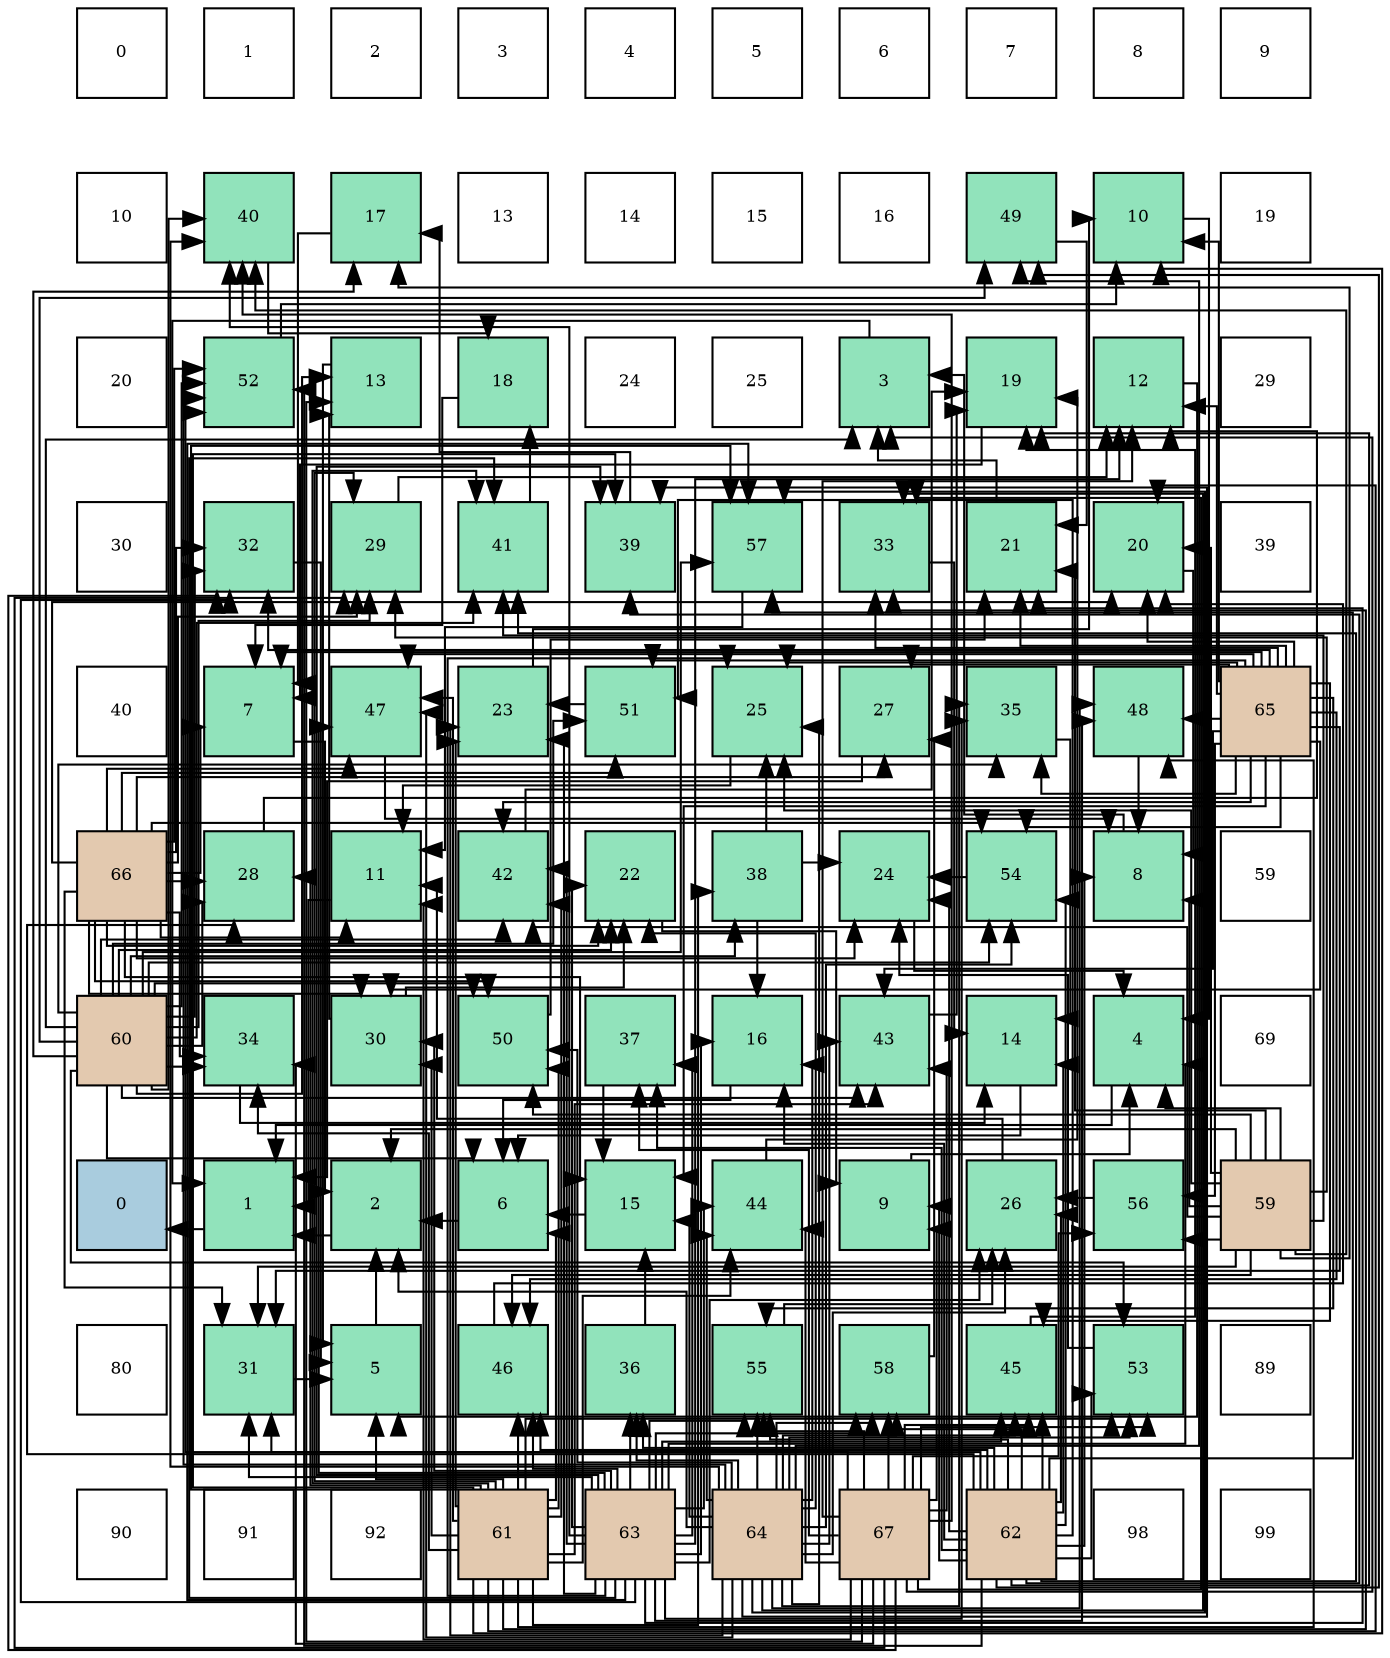 digraph layout{
 rankdir=TB;
 splines=ortho;
 node [style=filled shape=square fixedsize=true width=0.6];
0[label="0", fontsize=8, fillcolor="#ffffff"];
1[label="1", fontsize=8, fillcolor="#ffffff"];
2[label="2", fontsize=8, fillcolor="#ffffff"];
3[label="3", fontsize=8, fillcolor="#ffffff"];
4[label="4", fontsize=8, fillcolor="#ffffff"];
5[label="5", fontsize=8, fillcolor="#ffffff"];
6[label="6", fontsize=8, fillcolor="#ffffff"];
7[label="7", fontsize=8, fillcolor="#ffffff"];
8[label="8", fontsize=8, fillcolor="#ffffff"];
9[label="9", fontsize=8, fillcolor="#ffffff"];
10[label="10", fontsize=8, fillcolor="#ffffff"];
11[label="40", fontsize=8, fillcolor="#91e3bb"];
12[label="17", fontsize=8, fillcolor="#91e3bb"];
13[label="13", fontsize=8, fillcolor="#ffffff"];
14[label="14", fontsize=8, fillcolor="#ffffff"];
15[label="15", fontsize=8, fillcolor="#ffffff"];
16[label="16", fontsize=8, fillcolor="#ffffff"];
17[label="49", fontsize=8, fillcolor="#91e3bb"];
18[label="10", fontsize=8, fillcolor="#91e3bb"];
19[label="19", fontsize=8, fillcolor="#ffffff"];
20[label="20", fontsize=8, fillcolor="#ffffff"];
21[label="52", fontsize=8, fillcolor="#91e3bb"];
22[label="13", fontsize=8, fillcolor="#91e3bb"];
23[label="18", fontsize=8, fillcolor="#91e3bb"];
24[label="24", fontsize=8, fillcolor="#ffffff"];
25[label="25", fontsize=8, fillcolor="#ffffff"];
26[label="3", fontsize=8, fillcolor="#91e3bb"];
27[label="19", fontsize=8, fillcolor="#91e3bb"];
28[label="12", fontsize=8, fillcolor="#91e3bb"];
29[label="29", fontsize=8, fillcolor="#ffffff"];
30[label="30", fontsize=8, fillcolor="#ffffff"];
31[label="32", fontsize=8, fillcolor="#91e3bb"];
32[label="29", fontsize=8, fillcolor="#91e3bb"];
33[label="41", fontsize=8, fillcolor="#91e3bb"];
34[label="39", fontsize=8, fillcolor="#91e3bb"];
35[label="57", fontsize=8, fillcolor="#91e3bb"];
36[label="33", fontsize=8, fillcolor="#91e3bb"];
37[label="21", fontsize=8, fillcolor="#91e3bb"];
38[label="20", fontsize=8, fillcolor="#91e3bb"];
39[label="39", fontsize=8, fillcolor="#ffffff"];
40[label="40", fontsize=8, fillcolor="#ffffff"];
41[label="7", fontsize=8, fillcolor="#91e3bb"];
42[label="47", fontsize=8, fillcolor="#91e3bb"];
43[label="23", fontsize=8, fillcolor="#91e3bb"];
44[label="51", fontsize=8, fillcolor="#91e3bb"];
45[label="25", fontsize=8, fillcolor="#91e3bb"];
46[label="27", fontsize=8, fillcolor="#91e3bb"];
47[label="35", fontsize=8, fillcolor="#91e3bb"];
48[label="48", fontsize=8, fillcolor="#91e3bb"];
49[label="65", fontsize=8, fillcolor="#e3c9af"];
50[label="66", fontsize=8, fillcolor="#e3c9af"];
51[label="28", fontsize=8, fillcolor="#91e3bb"];
52[label="11", fontsize=8, fillcolor="#91e3bb"];
53[label="42", fontsize=8, fillcolor="#91e3bb"];
54[label="22", fontsize=8, fillcolor="#91e3bb"];
55[label="38", fontsize=8, fillcolor="#91e3bb"];
56[label="24", fontsize=8, fillcolor="#91e3bb"];
57[label="54", fontsize=8, fillcolor="#91e3bb"];
58[label="8", fontsize=8, fillcolor="#91e3bb"];
59[label="59", fontsize=8, fillcolor="#ffffff"];
60[label="60", fontsize=8, fillcolor="#e3c9af"];
61[label="34", fontsize=8, fillcolor="#91e3bb"];
62[label="30", fontsize=8, fillcolor="#91e3bb"];
63[label="50", fontsize=8, fillcolor="#91e3bb"];
64[label="37", fontsize=8, fillcolor="#91e3bb"];
65[label="16", fontsize=8, fillcolor="#91e3bb"];
66[label="43", fontsize=8, fillcolor="#91e3bb"];
67[label="14", fontsize=8, fillcolor="#91e3bb"];
68[label="4", fontsize=8, fillcolor="#91e3bb"];
69[label="69", fontsize=8, fillcolor="#ffffff"];
70[label="0", fontsize=8, fillcolor="#a9ccde"];
71[label="1", fontsize=8, fillcolor="#91e3bb"];
72[label="2", fontsize=8, fillcolor="#91e3bb"];
73[label="6", fontsize=8, fillcolor="#91e3bb"];
74[label="15", fontsize=8, fillcolor="#91e3bb"];
75[label="44", fontsize=8, fillcolor="#91e3bb"];
76[label="9", fontsize=8, fillcolor="#91e3bb"];
77[label="26", fontsize=8, fillcolor="#91e3bb"];
78[label="56", fontsize=8, fillcolor="#91e3bb"];
79[label="59", fontsize=8, fillcolor="#e3c9af"];
80[label="80", fontsize=8, fillcolor="#ffffff"];
81[label="31", fontsize=8, fillcolor="#91e3bb"];
82[label="5", fontsize=8, fillcolor="#91e3bb"];
83[label="46", fontsize=8, fillcolor="#91e3bb"];
84[label="36", fontsize=8, fillcolor="#91e3bb"];
85[label="55", fontsize=8, fillcolor="#91e3bb"];
86[label="58", fontsize=8, fillcolor="#91e3bb"];
87[label="45", fontsize=8, fillcolor="#91e3bb"];
88[label="53", fontsize=8, fillcolor="#91e3bb"];
89[label="89", fontsize=8, fillcolor="#ffffff"];
90[label="90", fontsize=8, fillcolor="#ffffff"];
91[label="91", fontsize=8, fillcolor="#ffffff"];
92[label="92", fontsize=8, fillcolor="#ffffff"];
93[label="61", fontsize=8, fillcolor="#e3c9af"];
94[label="63", fontsize=8, fillcolor="#e3c9af"];
95[label="64", fontsize=8, fillcolor="#e3c9af"];
96[label="67", fontsize=8, fillcolor="#e3c9af"];
97[label="62", fontsize=8, fillcolor="#e3c9af"];
98[label="98", fontsize=8, fillcolor="#ffffff"];
99[label="99", fontsize=8, fillcolor="#ffffff"];
edge [constraint=false, style=vis];71 -> 70;
72 -> 71;
26 -> 71;
68 -> 71;
82 -> 72;
73 -> 72;
41 -> 72;
58 -> 26;
76 -> 68;
18 -> 68;
52 -> 71;
28 -> 82;
22 -> 82;
67 -> 73;
74 -> 73;
65 -> 73;
12 -> 41;
23 -> 41;
27 -> 41;
38 -> 58;
37 -> 26;
54 -> 76;
43 -> 18;
56 -> 68;
45 -> 52;
77 -> 52;
46 -> 71;
51 -> 28;
32 -> 28;
62 -> 22;
62 -> 54;
81 -> 82;
31 -> 82;
36 -> 67;
61 -> 67;
47 -> 67;
84 -> 74;
64 -> 74;
55 -> 65;
55 -> 56;
55 -> 45;
34 -> 12;
11 -> 23;
33 -> 23;
53 -> 27;
66 -> 27;
75 -> 27;
87 -> 27;
83 -> 38;
42 -> 58;
48 -> 58;
17 -> 37;
63 -> 37;
44 -> 43;
21 -> 18;
88 -> 56;
57 -> 56;
85 -> 77;
78 -> 77;
35 -> 52;
86 -> 46;
79 -> 72;
79 -> 68;
79 -> 58;
79 -> 12;
79 -> 38;
79 -> 37;
79 -> 45;
79 -> 32;
79 -> 81;
79 -> 11;
79 -> 33;
79 -> 53;
79 -> 83;
79 -> 63;
79 -> 78;
60 -> 26;
60 -> 73;
60 -> 22;
60 -> 12;
60 -> 54;
60 -> 51;
60 -> 32;
60 -> 31;
60 -> 61;
60 -> 47;
60 -> 55;
60 -> 11;
60 -> 33;
60 -> 53;
60 -> 66;
60 -> 17;
60 -> 63;
60 -> 44;
60 -> 21;
60 -> 88;
60 -> 57;
60 -> 35;
93 -> 82;
93 -> 73;
93 -> 18;
93 -> 38;
93 -> 43;
93 -> 51;
93 -> 32;
93 -> 62;
93 -> 36;
93 -> 61;
93 -> 55;
93 -> 34;
93 -> 33;
93 -> 53;
93 -> 66;
93 -> 75;
93 -> 83;
93 -> 42;
93 -> 48;
93 -> 63;
93 -> 88;
93 -> 35;
97 -> 58;
97 -> 76;
97 -> 67;
97 -> 65;
97 -> 27;
97 -> 56;
97 -> 77;
97 -> 51;
97 -> 81;
97 -> 84;
97 -> 64;
97 -> 34;
97 -> 33;
97 -> 87;
97 -> 83;
97 -> 17;
97 -> 44;
97 -> 21;
97 -> 88;
97 -> 57;
97 -> 85;
97 -> 35;
97 -> 86;
94 -> 68;
94 -> 28;
94 -> 65;
94 -> 37;
94 -> 54;
94 -> 43;
94 -> 45;
94 -> 77;
94 -> 62;
94 -> 81;
94 -> 31;
94 -> 47;
94 -> 84;
94 -> 64;
94 -> 34;
94 -> 11;
94 -> 33;
94 -> 53;
94 -> 75;
94 -> 87;
94 -> 83;
94 -> 42;
94 -> 48;
94 -> 85;
94 -> 35;
94 -> 86;
95 -> 72;
95 -> 74;
95 -> 65;
95 -> 54;
95 -> 43;
95 -> 45;
95 -> 77;
95 -> 36;
95 -> 47;
95 -> 84;
95 -> 34;
95 -> 11;
95 -> 66;
95 -> 75;
95 -> 87;
95 -> 42;
95 -> 48;
95 -> 17;
95 -> 63;
95 -> 21;
95 -> 88;
95 -> 57;
95 -> 85;
95 -> 35;
95 -> 86;
49 -> 41;
49 -> 18;
49 -> 28;
49 -> 74;
49 -> 38;
49 -> 37;
49 -> 45;
49 -> 46;
49 -> 62;
49 -> 81;
49 -> 31;
49 -> 36;
49 -> 47;
49 -> 53;
49 -> 66;
49 -> 87;
49 -> 83;
49 -> 42;
49 -> 48;
49 -> 44;
49 -> 57;
49 -> 85;
49 -> 78;
50 -> 41;
50 -> 52;
50 -> 74;
50 -> 38;
50 -> 54;
50 -> 56;
50 -> 46;
50 -> 51;
50 -> 32;
50 -> 62;
50 -> 81;
50 -> 31;
50 -> 61;
50 -> 42;
50 -> 63;
50 -> 44;
50 -> 21;
50 -> 57;
96 -> 26;
96 -> 76;
96 -> 52;
96 -> 28;
96 -> 22;
96 -> 32;
96 -> 31;
96 -> 36;
96 -> 61;
96 -> 64;
96 -> 11;
96 -> 66;
96 -> 75;
96 -> 87;
96 -> 21;
96 -> 88;
96 -> 85;
96 -> 78;
96 -> 86;
edge [constraint=true, style=invis];
0 -> 10 -> 20 -> 30 -> 40 -> 50 -> 60 -> 70 -> 80 -> 90;
1 -> 11 -> 21 -> 31 -> 41 -> 51 -> 61 -> 71 -> 81 -> 91;
2 -> 12 -> 22 -> 32 -> 42 -> 52 -> 62 -> 72 -> 82 -> 92;
3 -> 13 -> 23 -> 33 -> 43 -> 53 -> 63 -> 73 -> 83 -> 93;
4 -> 14 -> 24 -> 34 -> 44 -> 54 -> 64 -> 74 -> 84 -> 94;
5 -> 15 -> 25 -> 35 -> 45 -> 55 -> 65 -> 75 -> 85 -> 95;
6 -> 16 -> 26 -> 36 -> 46 -> 56 -> 66 -> 76 -> 86 -> 96;
7 -> 17 -> 27 -> 37 -> 47 -> 57 -> 67 -> 77 -> 87 -> 97;
8 -> 18 -> 28 -> 38 -> 48 -> 58 -> 68 -> 78 -> 88 -> 98;
9 -> 19 -> 29 -> 39 -> 49 -> 59 -> 69 -> 79 -> 89 -> 99;
rank = same {0 -> 1 -> 2 -> 3 -> 4 -> 5 -> 6 -> 7 -> 8 -> 9};
rank = same {10 -> 11 -> 12 -> 13 -> 14 -> 15 -> 16 -> 17 -> 18 -> 19};
rank = same {20 -> 21 -> 22 -> 23 -> 24 -> 25 -> 26 -> 27 -> 28 -> 29};
rank = same {30 -> 31 -> 32 -> 33 -> 34 -> 35 -> 36 -> 37 -> 38 -> 39};
rank = same {40 -> 41 -> 42 -> 43 -> 44 -> 45 -> 46 -> 47 -> 48 -> 49};
rank = same {50 -> 51 -> 52 -> 53 -> 54 -> 55 -> 56 -> 57 -> 58 -> 59};
rank = same {60 -> 61 -> 62 -> 63 -> 64 -> 65 -> 66 -> 67 -> 68 -> 69};
rank = same {70 -> 71 -> 72 -> 73 -> 74 -> 75 -> 76 -> 77 -> 78 -> 79};
rank = same {80 -> 81 -> 82 -> 83 -> 84 -> 85 -> 86 -> 87 -> 88 -> 89};
rank = same {90 -> 91 -> 92 -> 93 -> 94 -> 95 -> 96 -> 97 -> 98 -> 99};
}